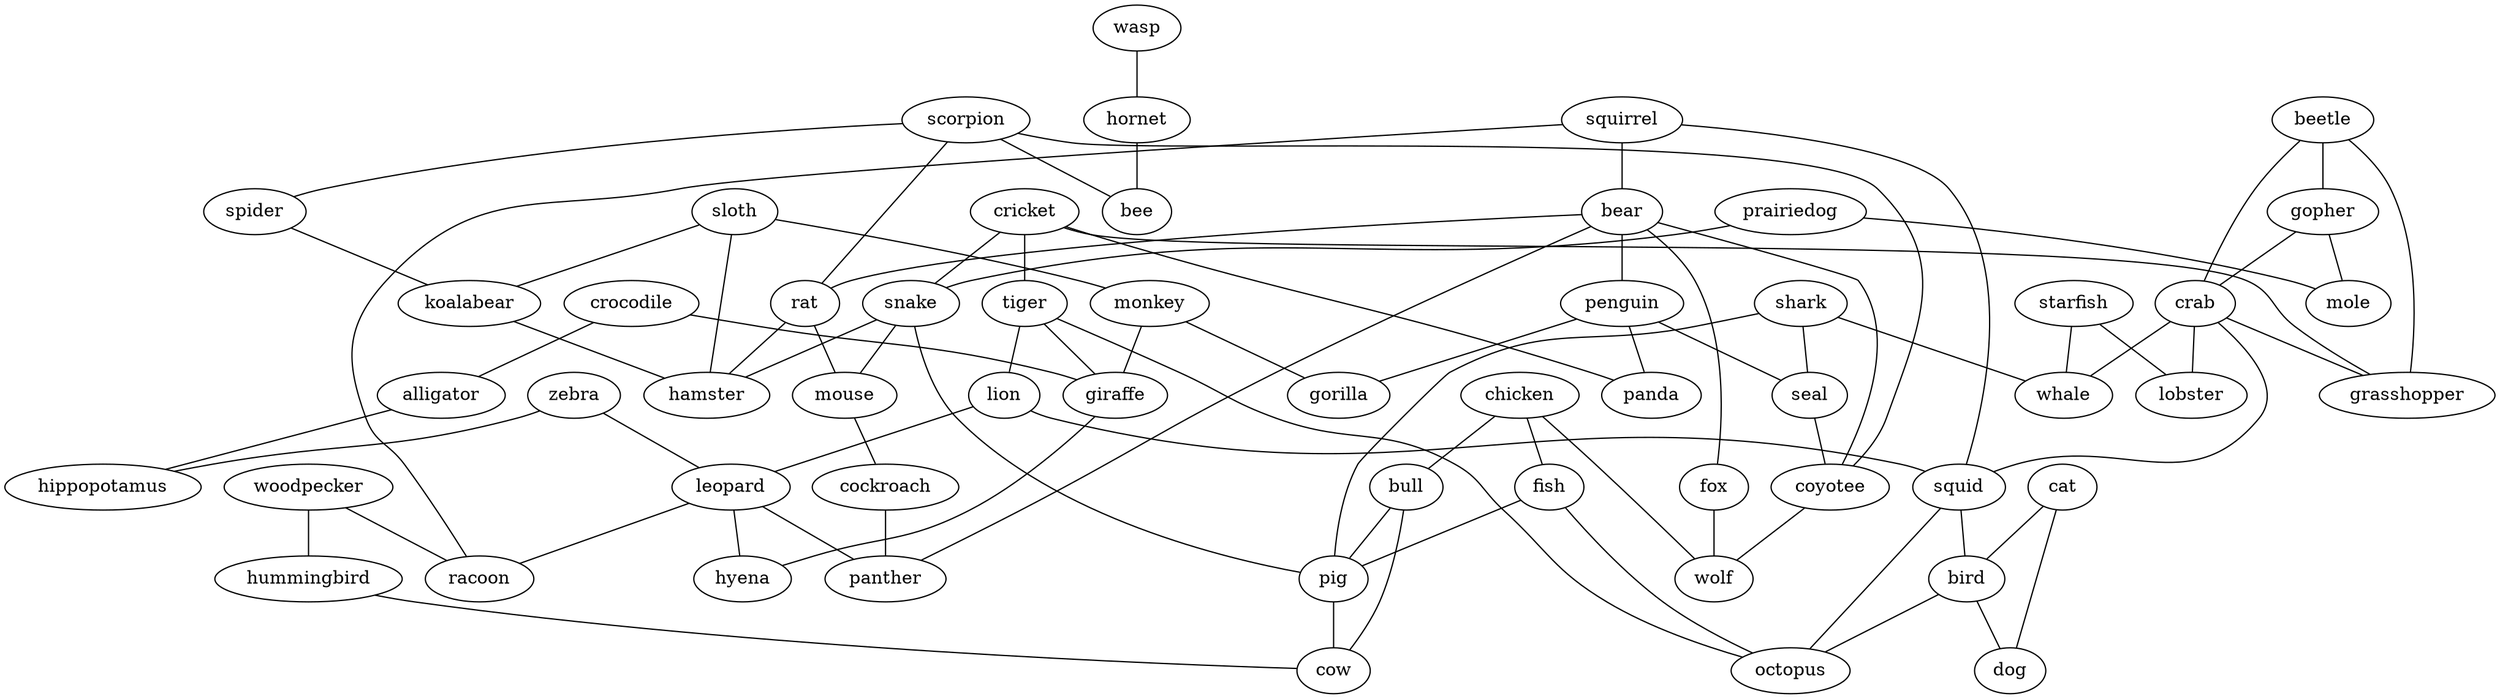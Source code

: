 strict graph  {
	sloth -- monkey	 [weight=1];
	sloth -- koalabear	 [weight=1];
	sloth -- hamster	 [weight=1];
	wasp -- hornet	 [weight=1];
	beetle -- gopher	 [weight=1];
	beetle -- crab	 [weight=1];
	beetle -- grasshopper	 [weight=1];
	gopher -- crab	 [weight=1];
	gopher -- mole	 [weight=1];
	crocodile -- alligator	 [weight=1];
	crocodile -- giraffe	 [weight=1];
	prairiedog -- snake	 [weight=1];
	prairiedog -- mole	 [weight=1];
	chicken -- bull	 [weight=1];
	chicken -- fish	 [weight=1];
	chicken -- wolf	 [weight=1];
	crab -- grasshopper	 [weight=1];
	crab -- squid	 [weight=1];
	crab -- lobster	 [weight=1];
	crab -- whale	 [weight=1];
	monkey -- giraffe	 [weight=1];
	monkey -- gorilla	 [weight=1];
	alligator -- hippopotamus	 [weight=1];
	scorpion -- spider	 [weight=1];
	scorpion -- rat	 [weight=1];
	scorpion -- coyotee	 [weight=1];
	scorpion -- bee	 [weight=1];
	cricket -- grasshopper	 [weight=1];
	cricket -- tiger	 [weight=1];
	cricket -- snake	 [weight=1];
	cricket -- panda	 [weight=1];
	squirrel -- bear	 [weight=1];
	squirrel -- squid	 [weight=1];
	squirrel -- racoon	 [weight=1];
	starfish -- lobster	 [weight=1];
	starfish -- whale	 [weight=1];
	bear -- penguin	 [weight=1];
	bear -- rat	 [weight=1];
	bear -- fox	 [weight=1];
	bear -- coyotee	 [weight=1];
	bear -- panther	 [weight=1];
	tiger -- giraffe	 [weight=1];
	tiger -- lion	 [weight=1];
	tiger -- octopus	 [weight=1];
	giraffe -- hyena	 [weight=1];
	snake -- pig	 [weight=1];
	snake -- mouse	 [weight=1];
	snake -- hamster	 [weight=1];
	bull -- pig	 [weight=1];
	bull -- cow	 [weight=1];
	penguin -- seal	 [weight=1];
	penguin -- panda	 [weight=1];
	penguin -- gorilla	 [weight=1];
	lion -- squid	 [weight=1];
	lion -- leopard	 [weight=1];
	cat -- bird	 [weight=1];
	cat -- dog	 [weight=1];
	hornet -- bee	 [weight=1];
	shark -- pig	 [weight=1];
	shark -- seal	 [weight=1];
	shark -- whale	 [weight=1];
	fish -- pig	 [weight=1];
	fish -- octopus	 [weight=1];
	squid -- bird	 [weight=1];
	squid -- octopus	 [weight=1];
	spider -- koalabear	 [weight=1];
	pig -- cow	 [weight=1];
	rat -- mouse	 [weight=1];
	rat -- hamster	 [weight=1];
	zebra -- hippopotamus	 [weight=1];
	zebra -- leopard	 [weight=1];
	seal -- coyotee	 [weight=1];
	woodpecker -- hummingbird	 [weight=1];
	woodpecker -- racoon	 [weight=1];
	mouse -- cockroach	 [weight=1];
	fox -- wolf	 [weight=1];
	bird -- dog	 [weight=1];
	bird -- octopus	 [weight=1];
	coyotee -- wolf	 [weight=1];
	leopard -- racoon	 [weight=1];
	leopard -- panther	 [weight=1];
	leopard -- hyena	 [weight=1];
	cockroach -- panther	 [weight=1];
	hummingbird -- cow	 [weight=1];
	koalabear -- hamster	 [weight=1];
}
